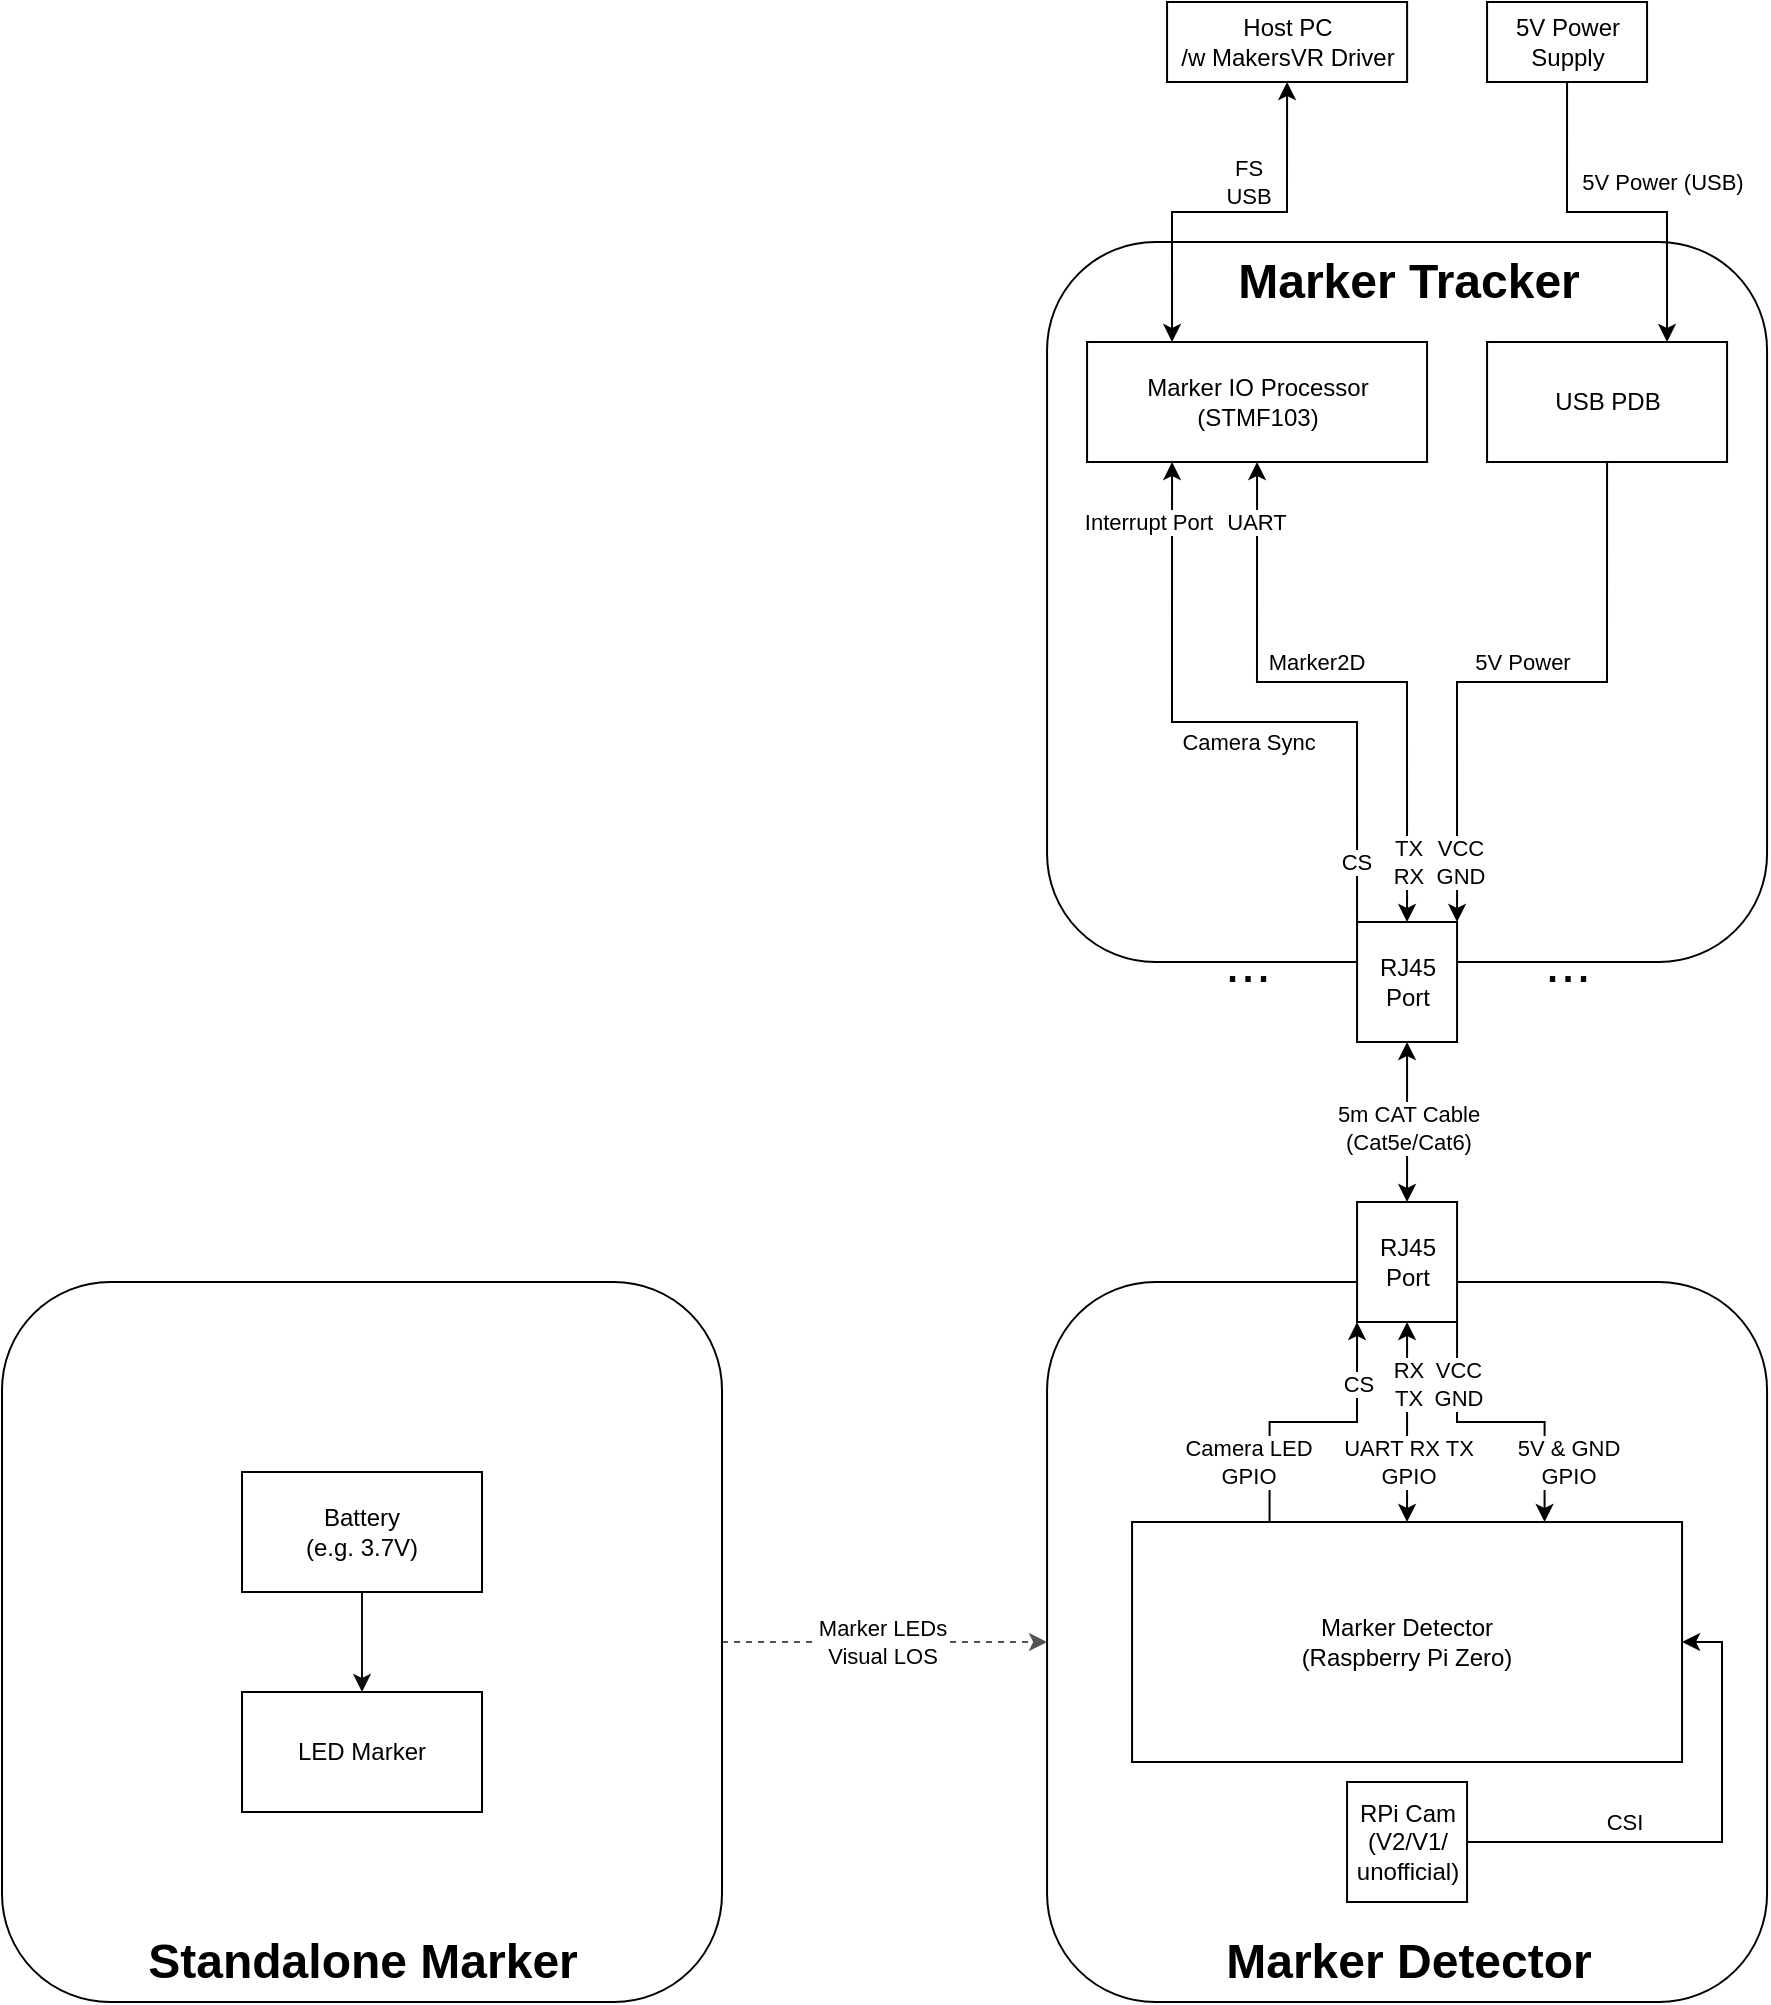 <mxfile version="13.3.5" type="device"><diagram id="deTZJtu1fnQ0_rEg0slh" name="Page-1"><mxGraphModel dx="1221" dy="587" grid="1" gridSize="10" guides="1" tooltips="1" connect="1" arrows="1" fold="1" page="1" pageScale="1" pageWidth="1169" pageHeight="1654" math="0" shadow="0"><root><mxCell id="0"/><mxCell id="1" parent="0"/><mxCell id="iFFAjqurYjpUVPc1-DvA-6" value="" style="rounded=1;whiteSpace=wrap;html=1;" parent="1" vertex="1"><mxGeometry x="662.53" y="240" width="360" height="360" as="geometry"/></mxCell><mxCell id="iFFAjqurYjpUVPc1-DvA-2" value="Host PC&lt;br&gt;/w MakersVR Driver" style="rounded=0;whiteSpace=wrap;html=1;" parent="1" vertex="1"><mxGeometry x="722.53" y="120" width="120.03" height="40" as="geometry"/></mxCell><mxCell id="iFFAjqurYjpUVPc1-DvA-12" style="edgeStyle=orthogonalEdgeStyle;rounded=0;orthogonalLoop=1;jettySize=auto;html=1;exitX=0.25;exitY=0;exitDx=0;exitDy=0;entryX=0.5;entryY=1;entryDx=0;entryDy=0;startArrow=classic;startFill=1;" parent="1" source="iFFAjqurYjpUVPc1-DvA-3" target="iFFAjqurYjpUVPc1-DvA-2" edge="1"><mxGeometry relative="1" as="geometry"/></mxCell><mxCell id="iFFAjqurYjpUVPc1-DvA-114" value="FS&lt;br style=&quot;font-size: 11px;&quot;&gt;USB" style="edgeLabel;html=1;align=center;verticalAlign=middle;resizable=0;points=[];fontSize=11;fontColor=#000000;" parent="iFFAjqurYjpUVPc1-DvA-12" vertex="1" connectable="0"><mxGeometry x="0.803" y="-3" relative="1" as="geometry"><mxPoint x="-23" y="31.66" as="offset"/></mxGeometry></mxCell><mxCell id="iFFAjqurYjpUVPc1-DvA-3" value="Marker IO Processor&lt;br&gt;(STMF103)" style="rounded=0;whiteSpace=wrap;html=1;" parent="1" vertex="1"><mxGeometry x="682.53" y="290" width="170" height="60" as="geometry"/></mxCell><mxCell id="iFFAjqurYjpUVPc1-DvA-7" value="Marker Tracker" style="text;strokeColor=none;fillColor=none;html=1;fontSize=24;fontStyle=1;verticalAlign=middle;align=center;" parent="1" vertex="1"><mxGeometry x="762.53" y="240" width="160" height="40" as="geometry"/></mxCell><mxCell id="0UJv-Hka9weSfM8EfUOX-3" style="edgeStyle=orthogonalEdgeStyle;rounded=0;orthogonalLoop=1;jettySize=auto;html=1;exitX=0.5;exitY=1;exitDx=0;exitDy=0;entryX=0.75;entryY=0;entryDx=0;entryDy=0;startArrow=none;startFill=0;endArrow=classic;endFill=1;" edge="1" parent="1" source="iFFAjqurYjpUVPc1-DvA-14" target="iFFAjqurYjpUVPc1-DvA-15"><mxGeometry relative="1" as="geometry"/></mxCell><mxCell id="0UJv-Hka9weSfM8EfUOX-4" value="5V Power (USB)" style="edgeLabel;html=1;align=center;verticalAlign=middle;resizable=0;points=[];" vertex="1" connectable="0" parent="0UJv-Hka9weSfM8EfUOX-3"><mxGeometry x="-0.481" relative="1" as="geometry"><mxPoint x="47.49" y="3.33" as="offset"/></mxGeometry></mxCell><mxCell id="iFFAjqurYjpUVPc1-DvA-14" value="5V Power Supply" style="rounded=0;whiteSpace=wrap;html=1;" parent="1" vertex="1"><mxGeometry x="882.53" y="120" width="80" height="40" as="geometry"/></mxCell><mxCell id="iFFAjqurYjpUVPc1-DvA-22" style="edgeStyle=orthogonalEdgeStyle;rounded=0;orthogonalLoop=1;jettySize=auto;html=1;exitX=0.5;exitY=1;exitDx=0;exitDy=0;entryX=1;entryY=0;entryDx=0;entryDy=0;" parent="1" source="iFFAjqurYjpUVPc1-DvA-15" target="iFFAjqurYjpUVPc1-DvA-18" edge="1"><mxGeometry relative="1" as="geometry"><Array as="points"><mxPoint x="942.53" y="460"/><mxPoint x="867.53" y="460"/></Array></mxGeometry></mxCell><mxCell id="iFFAjqurYjpUVPc1-DvA-30" value="5V Power" style="edgeLabel;html=1;align=center;verticalAlign=middle;resizable=0;points=[];" parent="iFFAjqurYjpUVPc1-DvA-22" vertex="1" connectable="0"><mxGeometry x="0.091" relative="1" as="geometry"><mxPoint x="13.26" y="-10" as="offset"/></mxGeometry></mxCell><mxCell id="iFFAjqurYjpUVPc1-DvA-34" value="VCC&lt;br&gt;GND" style="edgeLabel;html=1;align=center;verticalAlign=middle;resizable=0;points=[];" parent="iFFAjqurYjpUVPc1-DvA-22" vertex="1" connectable="0"><mxGeometry x="0.856" y="1" relative="1" as="geometry"><mxPoint y="-8" as="offset"/></mxGeometry></mxCell><mxCell id="iFFAjqurYjpUVPc1-DvA-15" value="USB PDB" style="rounded=0;whiteSpace=wrap;html=1;" parent="1" vertex="1"><mxGeometry x="882.53" y="290" width="120" height="60" as="geometry"/></mxCell><mxCell id="iFFAjqurYjpUVPc1-DvA-23" style="edgeStyle=orthogonalEdgeStyle;rounded=0;orthogonalLoop=1;jettySize=auto;html=1;exitX=0;exitY=0;exitDx=0;exitDy=0;entryX=0.25;entryY=1;entryDx=0;entryDy=0;" parent="1" source="iFFAjqurYjpUVPc1-DvA-18" target="iFFAjqurYjpUVPc1-DvA-3" edge="1"><mxGeometry relative="1" as="geometry"><Array as="points"><mxPoint x="817.53" y="480"/><mxPoint x="724.53" y="480"/></Array></mxGeometry></mxCell><mxCell id="iFFAjqurYjpUVPc1-DvA-27" value="Interrupt Port" style="edgeLabel;html=1;align=center;verticalAlign=middle;resizable=0;points=[];" parent="iFFAjqurYjpUVPc1-DvA-23" vertex="1" connectable="0"><mxGeometry x="0.829" relative="1" as="geometry"><mxPoint x="-12.5" y="2.62" as="offset"/></mxGeometry></mxCell><mxCell id="iFFAjqurYjpUVPc1-DvA-28" value="Camera Sync" style="edgeLabel;html=1;align=center;verticalAlign=middle;resizable=0;points=[];" parent="iFFAjqurYjpUVPc1-DvA-23" vertex="1" connectable="0"><mxGeometry x="0.146" y="1" relative="1" as="geometry"><mxPoint x="30.29" y="8.97" as="offset"/></mxGeometry></mxCell><mxCell id="iFFAjqurYjpUVPc1-DvA-36" value="&lt;br&gt;" style="edgeLabel;html=1;align=center;verticalAlign=middle;resizable=0;points=[];" parent="iFFAjqurYjpUVPc1-DvA-23" vertex="1" connectable="0"><mxGeometry x="-0.842" y="3" relative="1" as="geometry"><mxPoint x="5.48" y="-34.33" as="offset"/></mxGeometry></mxCell><mxCell id="0UJv-Hka9weSfM8EfUOX-1" value="CS" style="edgeLabel;html=1;align=center;verticalAlign=middle;resizable=0;points=[];" vertex="1" connectable="0" parent="iFFAjqurYjpUVPc1-DvA-23"><mxGeometry x="-0.809" y="1" relative="1" as="geometry"><mxPoint y="1" as="offset"/></mxGeometry></mxCell><mxCell id="iFFAjqurYjpUVPc1-DvA-24" style="edgeStyle=orthogonalEdgeStyle;rounded=0;orthogonalLoop=1;jettySize=auto;html=1;exitX=0.5;exitY=0;exitDx=0;exitDy=0;entryX=0.5;entryY=1;entryDx=0;entryDy=0;startArrow=classic;startFill=1;" parent="1" source="iFFAjqurYjpUVPc1-DvA-18" target="iFFAjqurYjpUVPc1-DvA-3" edge="1"><mxGeometry relative="1" as="geometry"><Array as="points"><mxPoint x="842.53" y="460"/><mxPoint x="767.53" y="460"/></Array></mxGeometry></mxCell><mxCell id="iFFAjqurYjpUVPc1-DvA-25" value="UART" style="edgeLabel;html=1;align=center;verticalAlign=middle;resizable=0;points=[];" parent="iFFAjqurYjpUVPc1-DvA-24" vertex="1" connectable="0"><mxGeometry x="0.11" y="-3" relative="1" as="geometry"><mxPoint x="-26.55" y="-77" as="offset"/></mxGeometry></mxCell><mxCell id="iFFAjqurYjpUVPc1-DvA-29" value="Marker2D" style="edgeLabel;html=1;align=center;verticalAlign=middle;resizable=0;points=[];" parent="iFFAjqurYjpUVPc1-DvA-24" vertex="1" connectable="0"><mxGeometry x="0.169" y="-1" relative="1" as="geometry"><mxPoint x="12.41" y="-9" as="offset"/></mxGeometry></mxCell><mxCell id="iFFAjqurYjpUVPc1-DvA-35" value="TX&lt;br&gt;RX" style="edgeLabel;html=1;align=center;verticalAlign=middle;resizable=0;points=[];" parent="iFFAjqurYjpUVPc1-DvA-24" vertex="1" connectable="0"><mxGeometry x="-0.813" y="2" relative="1" as="geometry"><mxPoint x="2" y="-1.67" as="offset"/></mxGeometry></mxCell><mxCell id="iFFAjqurYjpUVPc1-DvA-79" style="edgeStyle=orthogonalEdgeStyle;rounded=0;orthogonalLoop=1;jettySize=auto;html=1;exitX=0.5;exitY=1;exitDx=0;exitDy=0;entryX=0.5;entryY=0;entryDx=0;entryDy=0;fontSize=12;startArrow=classic;startFill=1;" parent="1" source="iFFAjqurYjpUVPc1-DvA-18" target="iFFAjqurYjpUVPc1-DvA-60" edge="1"><mxGeometry relative="1" as="geometry"/></mxCell><mxCell id="iFFAjqurYjpUVPc1-DvA-80" value="5m CAT Cable&lt;br style=&quot;font-size: 11px;&quot;&gt;(Cat5e/Cat6)" style="edgeLabel;html=1;align=center;verticalAlign=middle;resizable=0;points=[];fontSize=11;" parent="iFFAjqurYjpUVPc1-DvA-79" vertex="1" connectable="0"><mxGeometry x="-0.131" y="-1" relative="1" as="geometry"><mxPoint x="1" y="8" as="offset"/></mxGeometry></mxCell><mxCell id="iFFAjqurYjpUVPc1-DvA-18" value="RJ45&lt;br&gt;Port" style="rounded=0;whiteSpace=wrap;html=1;" parent="1" vertex="1"><mxGeometry x="817.53" y="580" width="50" height="60" as="geometry"/></mxCell><mxCell id="iFFAjqurYjpUVPc1-DvA-32" value="..." style="text;html=1;strokeColor=none;fillColor=none;align=center;verticalAlign=middle;whiteSpace=wrap;rounded=0;fontSize=28;" parent="1" vertex="1"><mxGeometry x="742.53" y="590" width="40" height="20" as="geometry"/></mxCell><mxCell id="iFFAjqurYjpUVPc1-DvA-37" value="..." style="text;html=1;strokeColor=none;fillColor=none;align=center;verticalAlign=middle;whiteSpace=wrap;rounded=0;fontSize=28;" parent="1" vertex="1"><mxGeometry x="902.53" y="590" width="40" height="20" as="geometry"/></mxCell><mxCell id="iFFAjqurYjpUVPc1-DvA-59" value="" style="rounded=1;whiteSpace=wrap;html=1;fontSize=12;" parent="1" vertex="1"><mxGeometry x="662.53" y="760" width="360" height="360" as="geometry"/></mxCell><mxCell id="iFFAjqurYjpUVPc1-DvA-63" style="edgeStyle=orthogonalEdgeStyle;rounded=0;orthogonalLoop=1;jettySize=auto;html=1;exitX=0;exitY=1;exitDx=0;exitDy=0;entryX=0.25;entryY=0;entryDx=0;entryDy=0;fontSize=12;startArrow=classic;startFill=1;endArrow=none;endFill=0;" parent="1" source="iFFAjqurYjpUVPc1-DvA-60" target="iFFAjqurYjpUVPc1-DvA-62" edge="1"><mxGeometry relative="1" as="geometry"/></mxCell><mxCell id="iFFAjqurYjpUVPc1-DvA-69" value="CS&lt;br&gt;" style="edgeLabel;html=1;align=center;verticalAlign=middle;resizable=0;points=[];fontSize=11;" parent="iFFAjqurYjpUVPc1-DvA-63" vertex="1" connectable="0"><mxGeometry x="-0.78" y="-3" relative="1" as="geometry"><mxPoint x="3" y="14.34" as="offset"/></mxGeometry></mxCell><mxCell id="iFFAjqurYjpUVPc1-DvA-72" value="Camera LED&lt;br style=&quot;font-size: 11px;&quot;&gt;GPIO" style="edgeLabel;html=1;align=center;verticalAlign=middle;resizable=0;points=[];fontSize=11;" parent="iFFAjqurYjpUVPc1-DvA-63" vertex="1" connectable="0"><mxGeometry x="0.508" y="-2" relative="1" as="geometry"><mxPoint x="-9.31" y="5.34" as="offset"/></mxGeometry></mxCell><mxCell id="iFFAjqurYjpUVPc1-DvA-64" style="edgeStyle=orthogonalEdgeStyle;rounded=0;orthogonalLoop=1;jettySize=auto;html=1;exitX=0.5;exitY=1;exitDx=0;exitDy=0;fontSize=12;startArrow=classic;startFill=1;" parent="1" source="iFFAjqurYjpUVPc1-DvA-60" target="iFFAjqurYjpUVPc1-DvA-62" edge="1"><mxGeometry relative="1" as="geometry"/></mxCell><mxCell id="iFFAjqurYjpUVPc1-DvA-68" value="RX&lt;br style=&quot;font-size: 11px;&quot;&gt;TX" style="edgeLabel;html=1;align=center;verticalAlign=middle;resizable=0;points=[];fontSize=11;" parent="iFFAjqurYjpUVPc1-DvA-64" vertex="1" connectable="0"><mxGeometry x="-0.724" y="-3" relative="1" as="geometry"><mxPoint x="3" y="16.33" as="offset"/></mxGeometry></mxCell><mxCell id="iFFAjqurYjpUVPc1-DvA-76" value="UART RX TX&lt;br style=&quot;font-size: 11px;&quot;&gt;GPIO" style="edgeLabel;html=1;align=center;verticalAlign=middle;resizable=0;points=[];fontSize=11;" parent="iFFAjqurYjpUVPc1-DvA-64" vertex="1" connectable="0"><mxGeometry x="0.3" relative="1" as="geometry"><mxPoint y="5" as="offset"/></mxGeometry></mxCell><mxCell id="iFFAjqurYjpUVPc1-DvA-65" style="edgeStyle=orthogonalEdgeStyle;rounded=0;orthogonalLoop=1;jettySize=auto;html=1;exitX=1;exitY=1;exitDx=0;exitDy=0;entryX=0.75;entryY=0;entryDx=0;entryDy=0;fontSize=12;" parent="1" source="iFFAjqurYjpUVPc1-DvA-60" target="iFFAjqurYjpUVPc1-DvA-62" edge="1"><mxGeometry relative="1" as="geometry"/></mxCell><mxCell id="iFFAjqurYjpUVPc1-DvA-67" value="VCC&lt;br style=&quot;font-size: 11px;&quot;&gt;GND" style="edgeLabel;html=1;align=center;verticalAlign=middle;resizable=0;points=[];fontSize=11;" parent="iFFAjqurYjpUVPc1-DvA-65" vertex="1" connectable="0"><mxGeometry x="-0.822" y="-5" relative="1" as="geometry"><mxPoint x="5" y="17.34" as="offset"/></mxGeometry></mxCell><mxCell id="iFFAjqurYjpUVPc1-DvA-70" value="5V &amp;amp; GND&lt;br style=&quot;font-size: 11px;&quot;&gt;GPIO" style="edgeLabel;html=1;align=center;verticalAlign=middle;resizable=0;points=[];fontSize=11;" parent="iFFAjqurYjpUVPc1-DvA-65" vertex="1" connectable="0"><mxGeometry x="0.483" y="-2" relative="1" as="geometry"><mxPoint x="13.19" y="6.8" as="offset"/></mxGeometry></mxCell><mxCell id="iFFAjqurYjpUVPc1-DvA-60" value="RJ45&lt;br&gt;Port" style="rounded=0;whiteSpace=wrap;html=1;" parent="1" vertex="1"><mxGeometry x="817.53" y="720" width="50" height="60" as="geometry"/></mxCell><mxCell id="iFFAjqurYjpUVPc1-DvA-61" value="Marker Detector" style="text;strokeColor=none;fillColor=none;html=1;fontSize=24;fontStyle=1;verticalAlign=middle;align=center;" parent="1" vertex="1"><mxGeometry x="722.53" y="1080" width="240" height="40" as="geometry"/></mxCell><mxCell id="iFFAjqurYjpUVPc1-DvA-77" style="edgeStyle=orthogonalEdgeStyle;rounded=0;orthogonalLoop=1;jettySize=auto;html=1;exitX=1;exitY=0.5;exitDx=0;exitDy=0;entryX=1;entryY=0.5;entryDx=0;entryDy=0;fontSize=12;startArrow=classic;startFill=1;endArrow=none;endFill=0;" parent="1" source="iFFAjqurYjpUVPc1-DvA-62" target="iFFAjqurYjpUVPc1-DvA-74" edge="1"><mxGeometry relative="1" as="geometry"/></mxCell><mxCell id="iFFAjqurYjpUVPc1-DvA-78" value="CSI" style="edgeLabel;html=1;align=center;verticalAlign=middle;resizable=0;points=[];fontSize=11;" parent="iFFAjqurYjpUVPc1-DvA-77" vertex="1" connectable="0"><mxGeometry x="0.366" y="1" relative="1" as="geometry"><mxPoint y="-11" as="offset"/></mxGeometry></mxCell><mxCell id="iFFAjqurYjpUVPc1-DvA-62" value="Marker Detector&lt;br&gt;(Raspberry Pi Zero)" style="rounded=0;whiteSpace=wrap;html=1;fontSize=12;" parent="1" vertex="1"><mxGeometry x="705.03" y="880" width="275" height="120" as="geometry"/></mxCell><mxCell id="iFFAjqurYjpUVPc1-DvA-74" value="RPi Cam&lt;br&gt;(V2/V1/&lt;br&gt;unofficial)" style="rounded=0;whiteSpace=wrap;html=1;fontSize=12;" parent="1" vertex="1"><mxGeometry x="812.53" y="1010" width="60" height="60" as="geometry"/></mxCell><mxCell id="iFFAjqurYjpUVPc1-DvA-132" style="edgeStyle=orthogonalEdgeStyle;rounded=0;orthogonalLoop=1;jettySize=auto;html=1;exitX=1;exitY=0.5;exitDx=0;exitDy=0;entryX=0;entryY=0.5;entryDx=0;entryDy=0;startArrow=none;startFill=0;strokeColor=#545454;fontSize=11;fontColor=#000000;dashed=1;" parent="1" source="iFFAjqurYjpUVPc1-DvA-88" target="iFFAjqurYjpUVPc1-DvA-59" edge="1"><mxGeometry relative="1" as="geometry"/></mxCell><mxCell id="iFFAjqurYjpUVPc1-DvA-136" value="Marker LEDs&lt;br&gt;Visual LOS" style="edgeLabel;html=1;align=center;verticalAlign=middle;resizable=0;points=[];fontSize=11;fontColor=#000000;" parent="iFFAjqurYjpUVPc1-DvA-132" vertex="1" connectable="0"><mxGeometry x="-0.134" y="2" relative="1" as="geometry"><mxPoint x="9.69" y="2" as="offset"/></mxGeometry></mxCell><mxCell id="iFFAjqurYjpUVPc1-DvA-88" value="" style="rounded=1;whiteSpace=wrap;html=1;fontSize=12;" parent="1" vertex="1"><mxGeometry x="140" y="760" width="360" height="360" as="geometry"/></mxCell><mxCell id="iFFAjqurYjpUVPc1-DvA-89" value="Standalone Marker" style="text;strokeColor=none;fillColor=none;html=1;fontSize=24;fontStyle=1;verticalAlign=middle;align=center;" parent="1" vertex="1"><mxGeometry x="200" y="1080" width="240" height="40" as="geometry"/></mxCell><mxCell id="iFFAjqurYjpUVPc1-DvA-90" value="LED Marker" style="rounded=0;whiteSpace=wrap;html=1;fontSize=12;" parent="1" vertex="1"><mxGeometry x="260" y="965" width="120" height="60" as="geometry"/></mxCell><mxCell id="iFFAjqurYjpUVPc1-DvA-111" style="edgeStyle=none;rounded=0;orthogonalLoop=1;jettySize=auto;html=1;exitX=0.5;exitY=1;exitDx=0;exitDy=0;entryX=0.5;entryY=0;entryDx=0;entryDy=0;startArrow=none;startFill=0;strokeColor=#0D0D0D;fontSize=12;fontColor=#9C9C9C;" parent="1" source="iFFAjqurYjpUVPc1-DvA-109" target="iFFAjqurYjpUVPc1-DvA-90" edge="1"><mxGeometry relative="1" as="geometry"/></mxCell><mxCell id="iFFAjqurYjpUVPc1-DvA-109" value="Battery&lt;br&gt;(e.g. 3.7V)" style="rounded=0;whiteSpace=wrap;html=1;fontSize=12;" parent="1" vertex="1"><mxGeometry x="260" y="855" width="120" height="60" as="geometry"/></mxCell></root></mxGraphModel></diagram></mxfile>